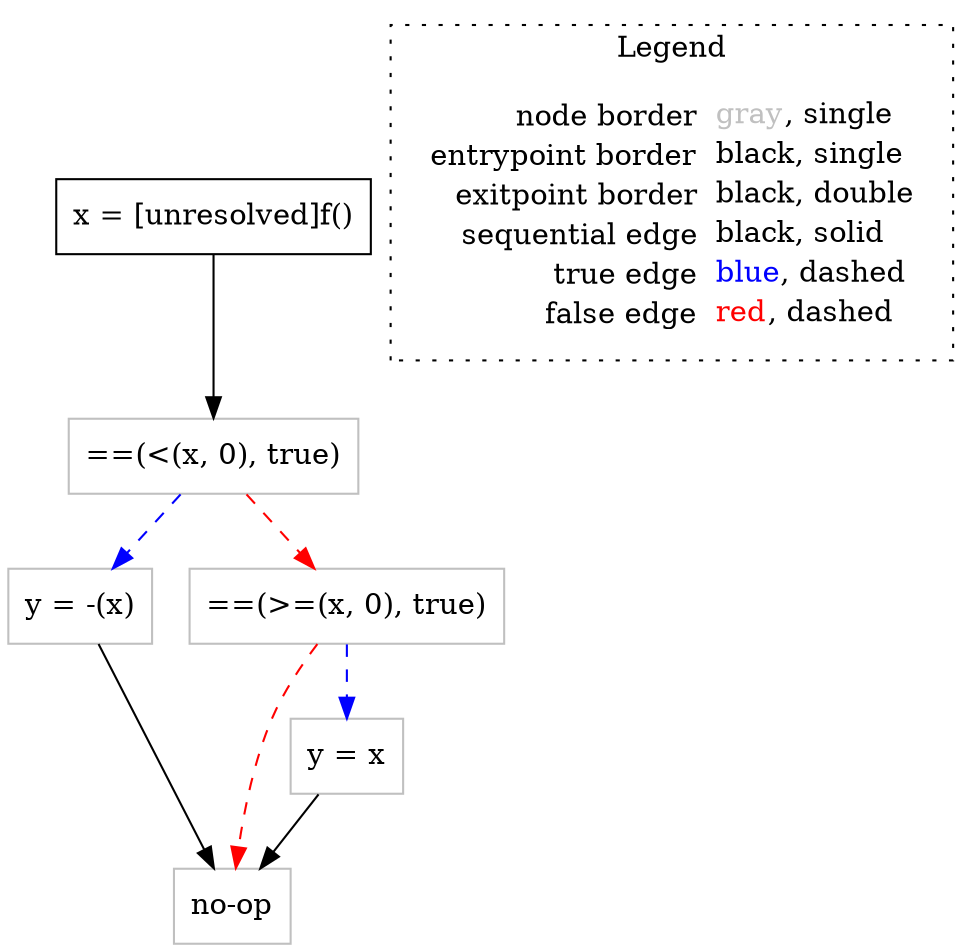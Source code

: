 digraph {
	"node0" [shape="rect",color="black",label=<x = [unresolved]f()>];
	"node1" [shape="rect",color="gray",label=<==(&lt;(x, 0), true)>];
	"node2" [shape="rect",color="gray",label=<no-op>];
	"node3" [shape="rect",color="gray",label=<y = -(x)>];
	"node4" [shape="rect",color="gray",label=<==(&gt;=(x, 0), true)>];
	"node5" [shape="rect",color="gray",label=<y = x>];
	"node1" -> "node3" [color="blue",style="dashed"];
	"node1" -> "node4" [color="red",style="dashed"];
	"node0" -> "node1" [color="black"];
	"node3" -> "node2" [color="black"];
	"node4" -> "node2" [color="red",style="dashed"];
	"node4" -> "node5" [color="blue",style="dashed"];
	"node5" -> "node2" [color="black"];
subgraph cluster_legend {
	label="Legend";
	style=dotted;
	node [shape=plaintext];
	"legend" [label=<<table border="0" cellpadding="2" cellspacing="0" cellborder="0"><tr><td align="right">node border&nbsp;</td><td align="left"><font color="gray">gray</font>, single</td></tr><tr><td align="right">entrypoint border&nbsp;</td><td align="left"><font color="black">black</font>, single</td></tr><tr><td align="right">exitpoint border&nbsp;</td><td align="left"><font color="black">black</font>, double</td></tr><tr><td align="right">sequential edge&nbsp;</td><td align="left"><font color="black">black</font>, solid</td></tr><tr><td align="right">true edge&nbsp;</td><td align="left"><font color="blue">blue</font>, dashed</td></tr><tr><td align="right">false edge&nbsp;</td><td align="left"><font color="red">red</font>, dashed</td></tr></table>>];
}

}
